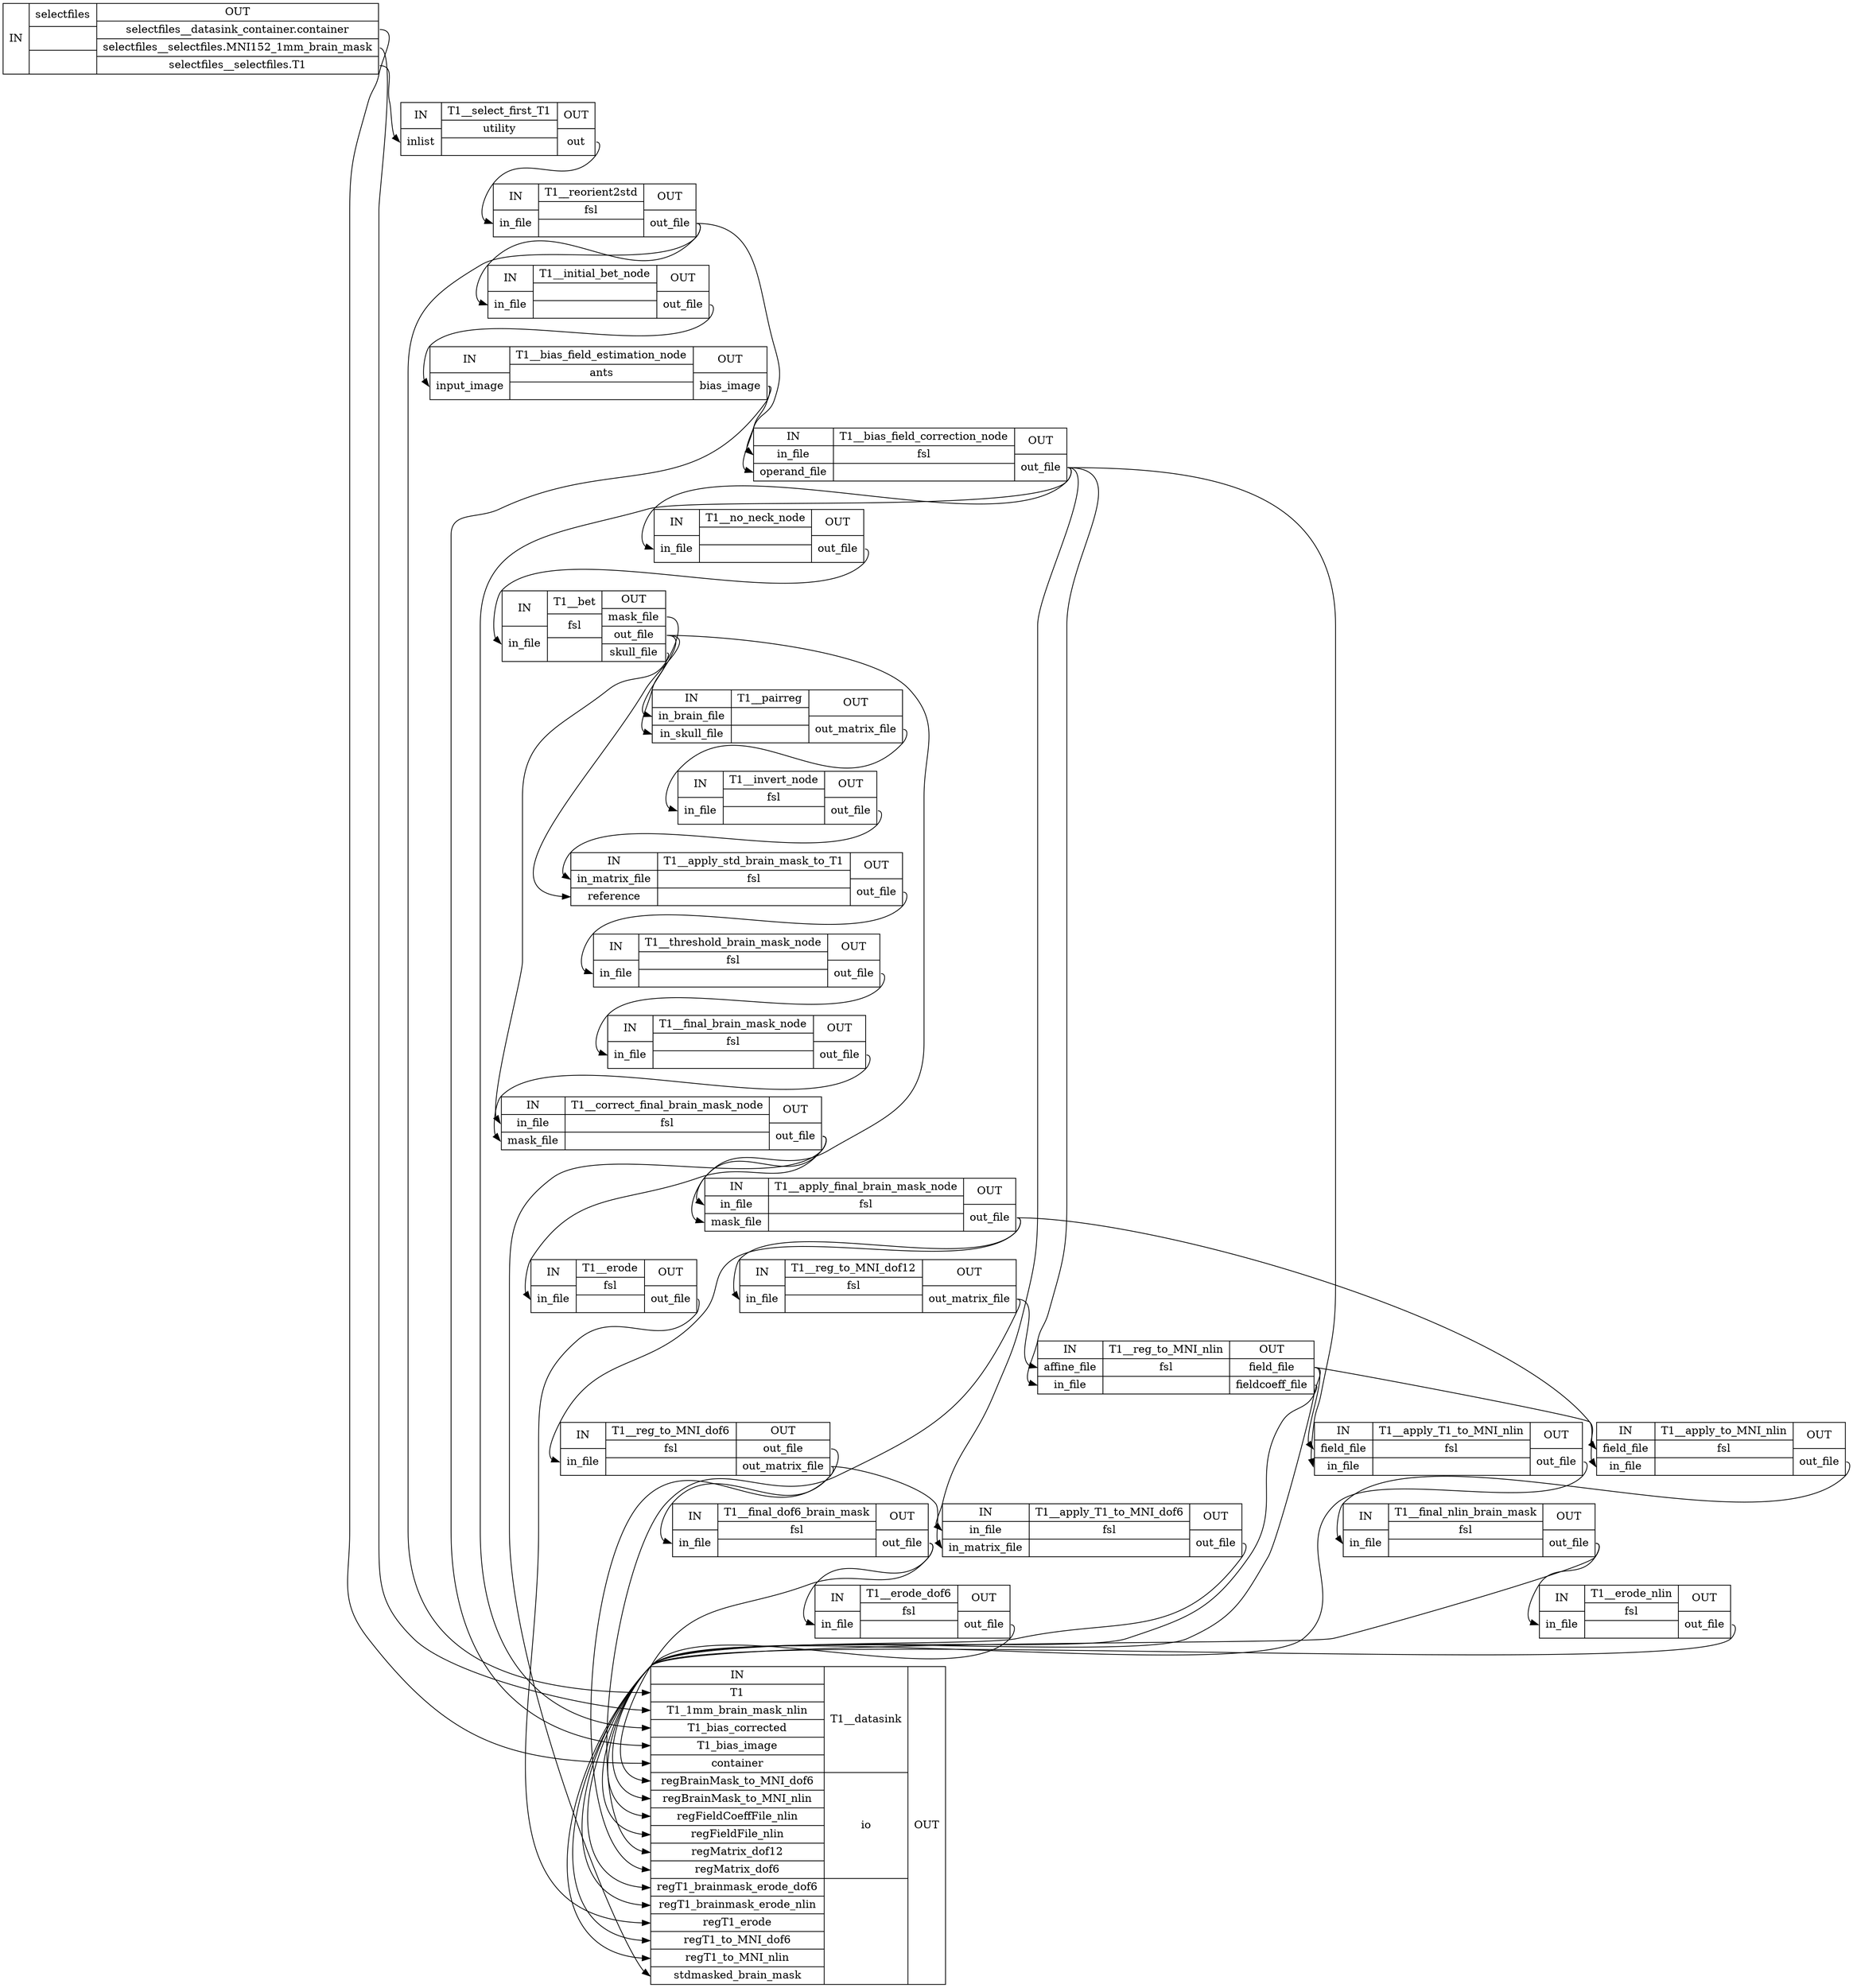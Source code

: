digraph structs {
node [shape=record];
preprocessselectfiles [label="{IN}|{ selectfiles |  |  }|{OUT|<outselectfilesdatasinkcontainercontainer> selectfiles__datasink_container.container|<outselectfilesselectfilesMNI1521mmbrainmask> selectfiles__selectfiles.MNI152_1mm_brain_mask|<outselectfilesselectfilesT1> selectfiles__selectfiles.T1}"];
preprocessT1__select_first_T1 [label="{IN|<ininlist> inlist}|{ T1__select_first_T1 | utility |  }|{OUT|<outout> out}"];
preprocessT1__reorient2std [label="{IN|<ininfile> in_file}|{ T1__reorient2std | fsl |  }|{OUT|<outoutfile> out_file}"];
preprocessT1__initial_bet_node [label="{IN|<ininfile> in_file}|{ T1__initial_bet_node |  |  }|{OUT|<outoutfile> out_file}"];
preprocessT1__bias_field_estimation_node [label="{IN|<ininputimage> input_image}|{ T1__bias_field_estimation_node | ants |  }|{OUT|<outbiasimage> bias_image}"];
preprocessT1__bias_field_correction_node [label="{IN|<ininfile> in_file|<inoperandfile> operand_file}|{ T1__bias_field_correction_node | fsl |  }|{OUT|<outoutfile> out_file}"];
preprocessT1__no_neck_node [label="{IN|<ininfile> in_file}|{ T1__no_neck_node |  |  }|{OUT|<outoutfile> out_file}"];
preprocessT1__bet [label="{IN|<ininfile> in_file}|{ T1__bet | fsl |  }|{OUT|<outmaskfile> mask_file|<outoutfile> out_file|<outskullfile> skull_file}"];
preprocessT1__pairreg [label="{IN|<ininbrainfile> in_brain_file|<ininskullfile> in_skull_file}|{ T1__pairreg |  |  }|{OUT|<outoutmatrixfile> out_matrix_file}"];
preprocessT1__invert_node [label="{IN|<ininfile> in_file}|{ T1__invert_node | fsl |  }|{OUT|<outoutfile> out_file}"];
preprocessT1__apply_std_brain_mask_to_T1 [label="{IN|<ininmatrixfile> in_matrix_file|<inreference> reference}|{ T1__apply_std_brain_mask_to_T1 | fsl |  }|{OUT|<outoutfile> out_file}"];
preprocessT1__threshold_brain_mask_node [label="{IN|<ininfile> in_file}|{ T1__threshold_brain_mask_node | fsl |  }|{OUT|<outoutfile> out_file}"];
preprocessT1__final_brain_mask_node [label="{IN|<ininfile> in_file}|{ T1__final_brain_mask_node | fsl |  }|{OUT|<outoutfile> out_file}"];
preprocessT1__correct_final_brain_mask_node [label="{IN|<ininfile> in_file|<inmaskfile> mask_file}|{ T1__correct_final_brain_mask_node | fsl |  }|{OUT|<outoutfile> out_file}"];
preprocessT1__apply_final_brain_mask_node [label="{IN|<ininfile> in_file|<inmaskfile> mask_file}|{ T1__apply_final_brain_mask_node | fsl |  }|{OUT|<outoutfile> out_file}"];
preprocessT1__erode [label="{IN|<ininfile> in_file}|{ T1__erode | fsl |  }|{OUT|<outoutfile> out_file}"];
preprocessT1__reg_to_MNI_dof6 [label="{IN|<ininfile> in_file}|{ T1__reg_to_MNI_dof6 | fsl |  }|{OUT|<outoutfile> out_file|<outoutmatrixfile> out_matrix_file}"];
preprocessT1__reg_to_MNI_dof12 [label="{IN|<ininfile> in_file}|{ T1__reg_to_MNI_dof12 | fsl |  }|{OUT|<outoutmatrixfile> out_matrix_file}"];
preprocessT1__final_dof6_brain_mask [label="{IN|<ininfile> in_file}|{ T1__final_dof6_brain_mask | fsl |  }|{OUT|<outoutfile> out_file}"];
preprocessT1__apply_T1_to_MNI_dof6 [label="{IN|<ininfile> in_file|<ininmatrixfile> in_matrix_file}|{ T1__apply_T1_to_MNI_dof6 | fsl |  }|{OUT|<outoutfile> out_file}"];
preprocessT1__reg_to_MNI_nlin [label="{IN|<inaffinefile> affine_file|<ininfile> in_file}|{ T1__reg_to_MNI_nlin | fsl |  }|{OUT|<outfieldfile> field_file|<outfieldcoefffile> fieldcoeff_file}"];
preprocessT1__erode_dof6 [label="{IN|<ininfile> in_file}|{ T1__erode_dof6 | fsl |  }|{OUT|<outoutfile> out_file}"];
preprocessT1__apply_to_MNI_nlin [label="{IN|<infieldfile> field_file|<ininfile> in_file}|{ T1__apply_to_MNI_nlin | fsl |  }|{OUT|<outoutfile> out_file}"];
preprocessT1__apply_T1_to_MNI_nlin [label="{IN|<infieldfile> field_file|<ininfile> in_file}|{ T1__apply_T1_to_MNI_nlin | fsl |  }|{OUT|<outoutfile> out_file}"];
preprocessT1__final_nlin_brain_mask [label="{IN|<ininfile> in_file}|{ T1__final_nlin_brain_mask | fsl |  }|{OUT|<outoutfile> out_file}"];
preprocessT1__erode_nlin [label="{IN|<ininfile> in_file}|{ T1__erode_nlin | fsl |  }|{OUT|<outoutfile> out_file}"];
preprocessT1__datasink [label="{IN|<inT1> T1|<inT11mmbrainmasknlin> T1_1mm_brain_mask_nlin|<inT1biascorrected> T1_bias_corrected|<inT1biasimage> T1_bias_image|<incontainer> container|<inregBrainMasktoMNIdof6> regBrainMask_to_MNI_dof6|<inregBrainMasktoMNInlin> regBrainMask_to_MNI_nlin|<inregFieldCoeffFilenlin> regFieldCoeffFile_nlin|<inregFieldFilenlin> regFieldFile_nlin|<inregMatrixdof12> regMatrix_dof12|<inregMatrixdof6> regMatrix_dof6|<inregT1brainmaskerodedof6> regT1_brainmask_erode_dof6|<inregT1brainmaskerodenlin> regT1_brainmask_erode_nlin|<inregT1erode> regT1_erode|<inregT1toMNIdof6> regT1_to_MNI_dof6|<inregT1toMNInlin> regT1_to_MNI_nlin|<instdmaskedbrainmask> stdmasked_brain_mask}|{ T1__datasink | io |  }|{OUT}"];
preprocessT1__apply_T1_to_MNI_dof6:outoutfile:e -> preprocessT1__datasink:inregT1toMNIdof6:w;
preprocessT1__apply_T1_to_MNI_nlin:outoutfile:e -> preprocessT1__datasink:inregT1toMNInlin:w;
preprocessT1__apply_final_brain_mask_node:outoutfile:e -> preprocessT1__apply_to_MNI_nlin:ininfile:w;
preprocessT1__apply_final_brain_mask_node:outoutfile:e -> preprocessT1__reg_to_MNI_dof12:ininfile:w;
preprocessT1__apply_final_brain_mask_node:outoutfile:e -> preprocessT1__reg_to_MNI_dof6:ininfile:w;
preprocessT1__apply_std_brain_mask_to_T1:outoutfile:e -> preprocessT1__threshold_brain_mask_node:ininfile:w;
preprocessT1__apply_to_MNI_nlin:outoutfile:e -> preprocessT1__final_nlin_brain_mask:ininfile:w;
preprocessT1__bet:outmaskfile:e -> preprocessT1__correct_final_brain_mask_node:ininfile:w;
preprocessT1__bet:outoutfile:e -> preprocessT1__apply_final_brain_mask_node:ininfile:w;
preprocessT1__bet:outoutfile:e -> preprocessT1__apply_std_brain_mask_to_T1:inreference:w;
preprocessT1__bet:outoutfile:e -> preprocessT1__pairreg:ininbrainfile:w;
preprocessT1__bet:outskullfile:e -> preprocessT1__pairreg:ininskullfile:w;
preprocessT1__bias_field_correction_node:outoutfile:e -> preprocessT1__apply_T1_to_MNI_dof6:ininfile:w;
preprocessT1__bias_field_correction_node:outoutfile:e -> preprocessT1__apply_T1_to_MNI_nlin:ininfile:w;
preprocessT1__bias_field_correction_node:outoutfile:e -> preprocessT1__datasink:inT1biascorrected:w;
preprocessT1__bias_field_correction_node:outoutfile:e -> preprocessT1__no_neck_node:ininfile:w;
preprocessT1__bias_field_correction_node:outoutfile:e -> preprocessT1__reg_to_MNI_nlin:ininfile:w;
preprocessT1__bias_field_estimation_node:outbiasimage:e -> preprocessT1__bias_field_correction_node:inoperandfile:w;
preprocessT1__bias_field_estimation_node:outbiasimage:e -> preprocessT1__datasink:inT1biasimage:w;
preprocessT1__correct_final_brain_mask_node:outoutfile:e -> preprocessT1__apply_final_brain_mask_node:inmaskfile:w;
preprocessT1__correct_final_brain_mask_node:outoutfile:e -> preprocessT1__datasink:instdmaskedbrainmask:w;
preprocessT1__correct_final_brain_mask_node:outoutfile:e -> preprocessT1__erode:ininfile:w;
preprocessT1__erode:outoutfile:e -> preprocessT1__datasink:inregT1erode:w;
preprocessT1__erode_dof6:outoutfile:e -> preprocessT1__datasink:inregT1brainmaskerodedof6:w;
preprocessT1__erode_nlin:outoutfile:e -> preprocessT1__datasink:inregT1brainmaskerodenlin:w;
preprocessT1__final_brain_mask_node:outoutfile:e -> preprocessT1__correct_final_brain_mask_node:inmaskfile:w;
preprocessT1__final_dof6_brain_mask:outoutfile:e -> preprocessT1__datasink:inregBrainMasktoMNIdof6:w;
preprocessT1__final_dof6_brain_mask:outoutfile:e -> preprocessT1__erode_dof6:ininfile:w;
preprocessT1__final_nlin_brain_mask:outoutfile:e -> preprocessT1__datasink:inregBrainMasktoMNInlin:w;
preprocessT1__final_nlin_brain_mask:outoutfile:e -> preprocessT1__erode_nlin:ininfile:w;
preprocessT1__initial_bet_node:outoutfile:e -> preprocessT1__bias_field_estimation_node:ininputimage:w;
preprocessT1__invert_node:outoutfile:e -> preprocessT1__apply_std_brain_mask_to_T1:ininmatrixfile:w;
preprocessT1__no_neck_node:outoutfile:e -> preprocessT1__bet:ininfile:w;
preprocessT1__pairreg:outoutmatrixfile:e -> preprocessT1__invert_node:ininfile:w;
preprocessT1__reg_to_MNI_dof12:outoutmatrixfile:e -> preprocessT1__datasink:inregMatrixdof12:w;
preprocessT1__reg_to_MNI_dof12:outoutmatrixfile:e -> preprocessT1__reg_to_MNI_nlin:inaffinefile:w;
preprocessT1__reg_to_MNI_dof6:outoutfile:e -> preprocessT1__final_dof6_brain_mask:ininfile:w;
preprocessT1__reg_to_MNI_dof6:outoutmatrixfile:e -> preprocessT1__apply_T1_to_MNI_dof6:ininmatrixfile:w;
preprocessT1__reg_to_MNI_dof6:outoutmatrixfile:e -> preprocessT1__datasink:inregMatrixdof6:w;
preprocessT1__reg_to_MNI_nlin:outfieldcoefffile:e -> preprocessT1__datasink:inregFieldCoeffFilenlin:w;
preprocessT1__reg_to_MNI_nlin:outfieldfile:e -> preprocessT1__apply_T1_to_MNI_nlin:infieldfile:w;
preprocessT1__reg_to_MNI_nlin:outfieldfile:e -> preprocessT1__apply_to_MNI_nlin:infieldfile:w;
preprocessT1__reg_to_MNI_nlin:outfieldfile:e -> preprocessT1__datasink:inregFieldFilenlin:w;
preprocessT1__reorient2std:outoutfile:e -> preprocessT1__bias_field_correction_node:ininfile:w;
preprocessT1__reorient2std:outoutfile:e -> preprocessT1__datasink:inT1:w;
preprocessT1__reorient2std:outoutfile:e -> preprocessT1__initial_bet_node:ininfile:w;
preprocessT1__select_first_T1:outout:e -> preprocessT1__reorient2std:ininfile:w;
preprocessT1__threshold_brain_mask_node:outoutfile:e -> preprocessT1__final_brain_mask_node:ininfile:w;
preprocessselectfiles:outselectfilesdatasinkcontainercontainer:e -> preprocessT1__datasink:incontainer:w;
preprocessselectfiles:outselectfilesselectfilesMNI1521mmbrainmask:e -> preprocessT1__datasink:inT11mmbrainmasknlin:w;
preprocessselectfiles:outselectfilesselectfilesT1:e -> preprocessT1__select_first_T1:ininlist:w;
}